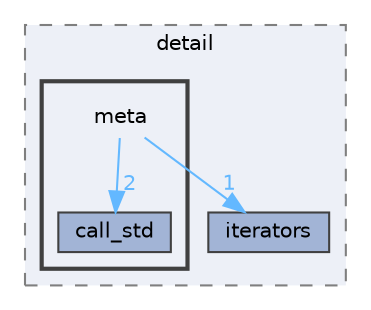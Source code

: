 digraph "E:/Code/Skola/Su/CProg/CProg-Project/include/nlohmann/detail/meta"
{
 // LATEX_PDF_SIZE
  bgcolor="transparent";
  edge [fontname=Helvetica,fontsize=10,labelfontname=Helvetica,labelfontsize=10];
  node [fontname=Helvetica,fontsize=10,shape=box,height=0.2,width=0.4];
  compound=true
  subgraph clusterdir_2b6972d6a6c3e784631d329d2725fa49 {
    graph [ bgcolor="#edf0f7", pencolor="grey50", label="detail", fontname=Helvetica,fontsize=10 style="filled,dashed", URL="dir_2b6972d6a6c3e784631d329d2725fa49.html",tooltip=""]
  dir_b22bbbc741cd35750d003b17c98d5bba [label="iterators", fillcolor="#a2b4d6", color="grey25", style="filled", URL="dir_b22bbbc741cd35750d003b17c98d5bba.html",tooltip=""];
  subgraph clusterdir_c4932de8b1acb55fc5bb0ab19ac830b2 {
    graph [ bgcolor="#edf0f7", pencolor="grey25", label="", fontname=Helvetica,fontsize=10 style="filled,bold", URL="dir_c4932de8b1acb55fc5bb0ab19ac830b2.html",tooltip=""]
    dir_c4932de8b1acb55fc5bb0ab19ac830b2 [shape=plaintext, label="meta"];
  dir_8b4238d0e7469ab928a121473f974f17 [label="call_std", fillcolor="#a2b4d6", color="grey25", style="filled", URL="dir_8b4238d0e7469ab928a121473f974f17.html",tooltip=""];
  }
  }
  dir_c4932de8b1acb55fc5bb0ab19ac830b2->dir_8b4238d0e7469ab928a121473f974f17 [headlabel="2", labeldistance=1.5 headhref="dir_000038_000009.html" href="dir_000038_000009.html" color="steelblue1" fontcolor="steelblue1"];
  dir_c4932de8b1acb55fc5bb0ab19ac830b2->dir_b22bbbc741cd35750d003b17c98d5bba [headlabel="1", labeldistance=1.5 headhref="dir_000038_000034.html" href="dir_000038_000034.html" color="steelblue1" fontcolor="steelblue1"];
}
